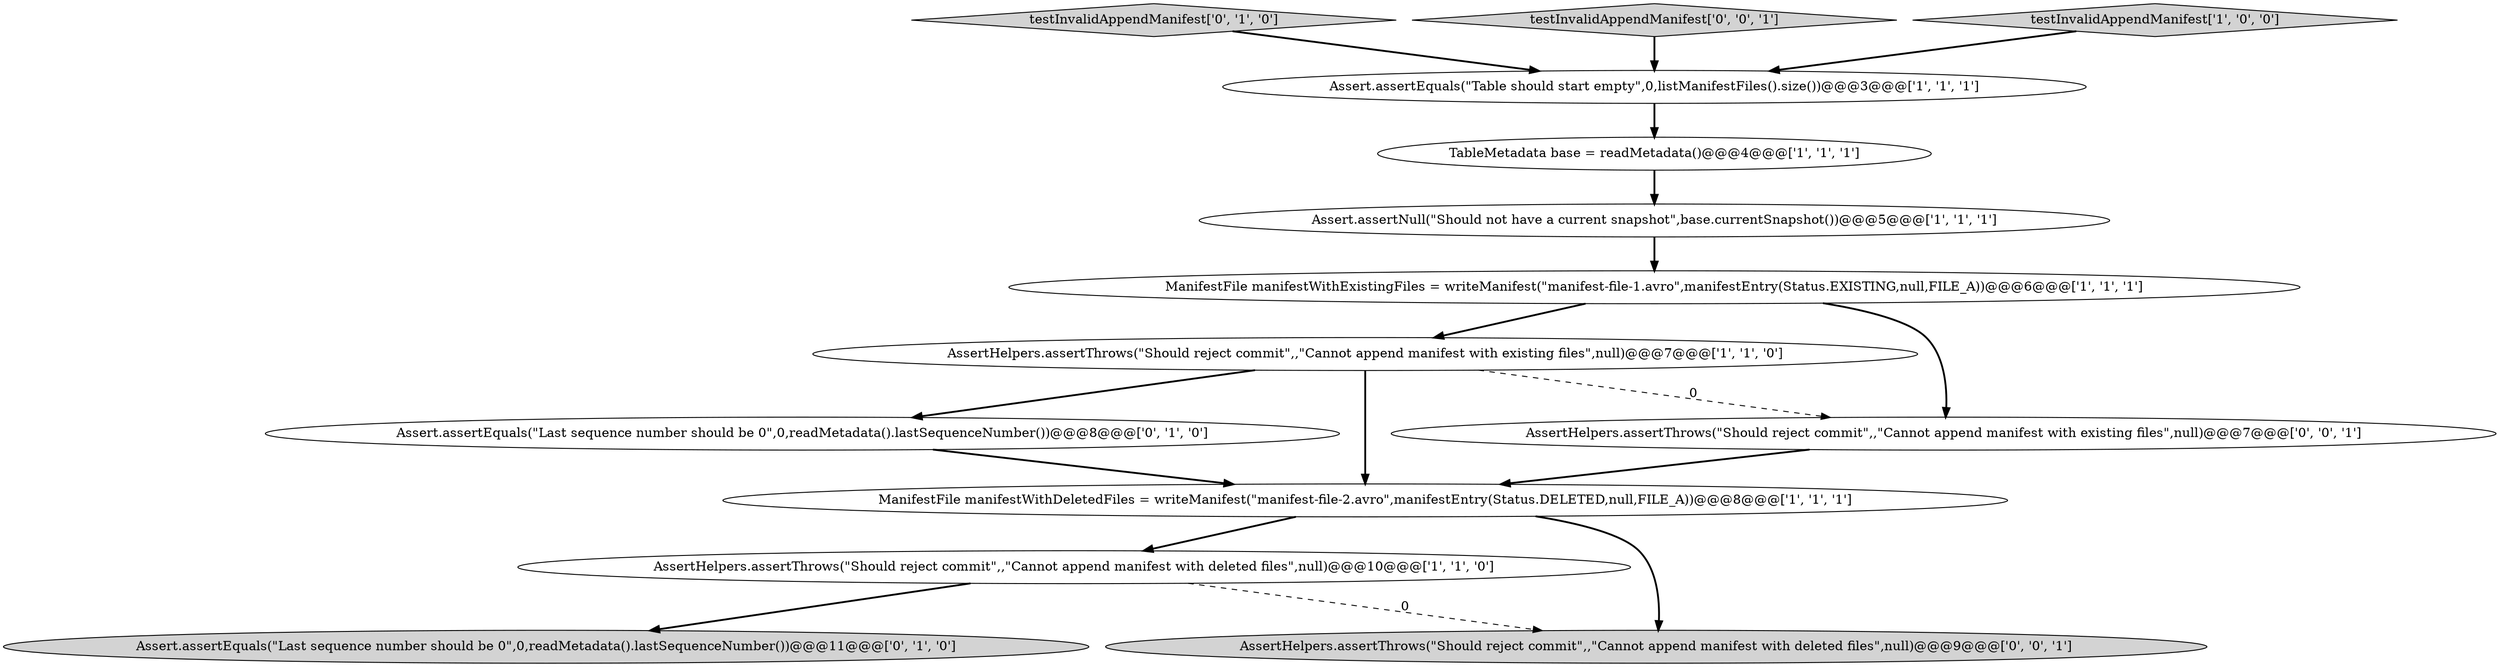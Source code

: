 digraph {
9 [style = filled, label = "testInvalidAppendManifest['0', '1', '0']", fillcolor = lightgray, shape = diamond image = "AAA0AAABBB2BBB"];
12 [style = filled, label = "testInvalidAppendManifest['0', '0', '1']", fillcolor = lightgray, shape = diamond image = "AAA0AAABBB3BBB"];
2 [style = filled, label = "AssertHelpers.assertThrows(\"Should reject commit\",,\"Cannot append manifest with deleted files\",null)@@@10@@@['1', '1', '0']", fillcolor = white, shape = ellipse image = "AAA0AAABBB1BBB"];
3 [style = filled, label = "AssertHelpers.assertThrows(\"Should reject commit\",,\"Cannot append manifest with existing files\",null)@@@7@@@['1', '1', '0']", fillcolor = white, shape = ellipse image = "AAA0AAABBB1BBB"];
4 [style = filled, label = "Assert.assertNull(\"Should not have a current snapshot\",base.currentSnapshot())@@@5@@@['1', '1', '1']", fillcolor = white, shape = ellipse image = "AAA0AAABBB1BBB"];
13 [style = filled, label = "AssertHelpers.assertThrows(\"Should reject commit\",,\"Cannot append manifest with deleted files\",null)@@@9@@@['0', '0', '1']", fillcolor = lightgray, shape = ellipse image = "AAA0AAABBB3BBB"];
11 [style = filled, label = "AssertHelpers.assertThrows(\"Should reject commit\",,\"Cannot append manifest with existing files\",null)@@@7@@@['0', '0', '1']", fillcolor = white, shape = ellipse image = "AAA0AAABBB3BBB"];
6 [style = filled, label = "TableMetadata base = readMetadata()@@@4@@@['1', '1', '1']", fillcolor = white, shape = ellipse image = "AAA0AAABBB1BBB"];
5 [style = filled, label = "testInvalidAppendManifest['1', '0', '0']", fillcolor = lightgray, shape = diamond image = "AAA0AAABBB1BBB"];
7 [style = filled, label = "Assert.assertEquals(\"Table should start empty\",0,listManifestFiles().size())@@@3@@@['1', '1', '1']", fillcolor = white, shape = ellipse image = "AAA0AAABBB1BBB"];
8 [style = filled, label = "Assert.assertEquals(\"Last sequence number should be 0\",0,readMetadata().lastSequenceNumber())@@@11@@@['0', '1', '0']", fillcolor = lightgray, shape = ellipse image = "AAA1AAABBB2BBB"];
1 [style = filled, label = "ManifestFile manifestWithExistingFiles = writeManifest(\"manifest-file-1.avro\",manifestEntry(Status.EXISTING,null,FILE_A))@@@6@@@['1', '1', '1']", fillcolor = white, shape = ellipse image = "AAA0AAABBB1BBB"];
10 [style = filled, label = "Assert.assertEquals(\"Last sequence number should be 0\",0,readMetadata().lastSequenceNumber())@@@8@@@['0', '1', '0']", fillcolor = white, shape = ellipse image = "AAA1AAABBB2BBB"];
0 [style = filled, label = "ManifestFile manifestWithDeletedFiles = writeManifest(\"manifest-file-2.avro\",manifestEntry(Status.DELETED,null,FILE_A))@@@8@@@['1', '1', '1']", fillcolor = white, shape = ellipse image = "AAA0AAABBB1BBB"];
2->13 [style = dashed, label="0"];
11->0 [style = bold, label=""];
7->6 [style = bold, label=""];
3->10 [style = bold, label=""];
1->3 [style = bold, label=""];
12->7 [style = bold, label=""];
0->2 [style = bold, label=""];
3->11 [style = dashed, label="0"];
6->4 [style = bold, label=""];
3->0 [style = bold, label=""];
0->13 [style = bold, label=""];
5->7 [style = bold, label=""];
10->0 [style = bold, label=""];
4->1 [style = bold, label=""];
2->8 [style = bold, label=""];
1->11 [style = bold, label=""];
9->7 [style = bold, label=""];
}
